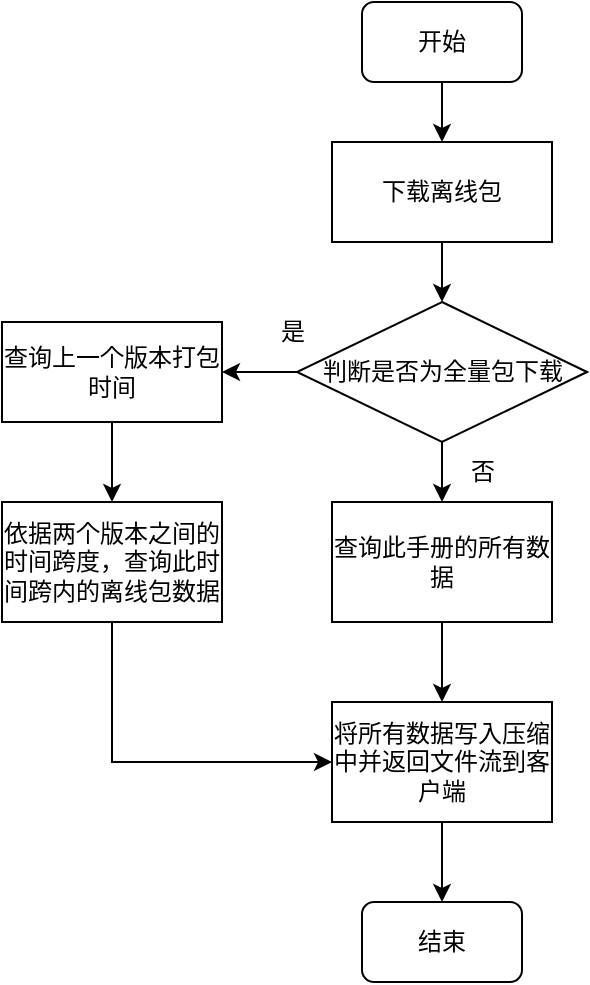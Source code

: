 <mxfile version="20.8.23" type="github">
  <diagram name="第 1 页" id="p6MhWNOn5XpagDBgtA7_">
    <mxGraphModel dx="875" dy="478" grid="1" gridSize="10" guides="1" tooltips="1" connect="1" arrows="1" fold="1" page="1" pageScale="1" pageWidth="827" pageHeight="1169" math="0" shadow="0">
      <root>
        <mxCell id="0" />
        <mxCell id="1" parent="0" />
        <mxCell id="IOFlgF2U16kbHjgSP1Hr-7" style="edgeStyle=orthogonalEdgeStyle;rounded=0;orthogonalLoop=1;jettySize=auto;html=1;" edge="1" parent="1" source="IOFlgF2U16kbHjgSP1Hr-2" target="IOFlgF2U16kbHjgSP1Hr-5">
          <mxGeometry relative="1" as="geometry" />
        </mxCell>
        <mxCell id="IOFlgF2U16kbHjgSP1Hr-2" value="下载离线包" style="rounded=0;whiteSpace=wrap;html=1;" vertex="1" parent="1">
          <mxGeometry x="185" y="140" width="110" height="50" as="geometry" />
        </mxCell>
        <mxCell id="IOFlgF2U16kbHjgSP1Hr-4" style="edgeStyle=orthogonalEdgeStyle;rounded=0;orthogonalLoop=1;jettySize=auto;html=1;entryX=0.5;entryY=0;entryDx=0;entryDy=0;" edge="1" parent="1" source="IOFlgF2U16kbHjgSP1Hr-3" target="IOFlgF2U16kbHjgSP1Hr-2">
          <mxGeometry relative="1" as="geometry" />
        </mxCell>
        <mxCell id="IOFlgF2U16kbHjgSP1Hr-3" value="开始" style="rounded=1;whiteSpace=wrap;html=1;" vertex="1" parent="1">
          <mxGeometry x="200" y="70" width="80" height="40" as="geometry" />
        </mxCell>
        <mxCell id="IOFlgF2U16kbHjgSP1Hr-9" style="edgeStyle=orthogonalEdgeStyle;rounded=0;orthogonalLoop=1;jettySize=auto;html=1;entryX=1;entryY=0.5;entryDx=0;entryDy=0;" edge="1" parent="1" source="IOFlgF2U16kbHjgSP1Hr-5" target="IOFlgF2U16kbHjgSP1Hr-8">
          <mxGeometry relative="1" as="geometry" />
        </mxCell>
        <mxCell id="IOFlgF2U16kbHjgSP1Hr-18" style="edgeStyle=orthogonalEdgeStyle;rounded=0;orthogonalLoop=1;jettySize=auto;html=1;entryX=0.5;entryY=0;entryDx=0;entryDy=0;" edge="1" parent="1" source="IOFlgF2U16kbHjgSP1Hr-5" target="IOFlgF2U16kbHjgSP1Hr-17">
          <mxGeometry relative="1" as="geometry" />
        </mxCell>
        <mxCell id="IOFlgF2U16kbHjgSP1Hr-5" value="判断是否为全量包下载" style="rhombus;whiteSpace=wrap;html=1;" vertex="1" parent="1">
          <mxGeometry x="167.5" y="220" width="145" height="70" as="geometry" />
        </mxCell>
        <mxCell id="IOFlgF2U16kbHjgSP1Hr-12" style="edgeStyle=orthogonalEdgeStyle;rounded=0;orthogonalLoop=1;jettySize=auto;html=1;entryX=0.5;entryY=0;entryDx=0;entryDy=0;" edge="1" parent="1" source="IOFlgF2U16kbHjgSP1Hr-8" target="IOFlgF2U16kbHjgSP1Hr-11">
          <mxGeometry relative="1" as="geometry" />
        </mxCell>
        <mxCell id="IOFlgF2U16kbHjgSP1Hr-8" value="查询上一个版本打包时间" style="rounded=0;whiteSpace=wrap;html=1;" vertex="1" parent="1">
          <mxGeometry x="20" y="230" width="110" height="50" as="geometry" />
        </mxCell>
        <mxCell id="IOFlgF2U16kbHjgSP1Hr-10" value="是" style="text;html=1;align=center;verticalAlign=middle;resizable=0;points=[];autosize=1;strokeColor=none;fillColor=none;" vertex="1" parent="1">
          <mxGeometry x="145" y="220" width="40" height="30" as="geometry" />
        </mxCell>
        <mxCell id="IOFlgF2U16kbHjgSP1Hr-14" style="edgeStyle=orthogonalEdgeStyle;rounded=0;orthogonalLoop=1;jettySize=auto;html=1;entryX=0;entryY=0.5;entryDx=0;entryDy=0;exitX=0.5;exitY=1;exitDx=0;exitDy=0;" edge="1" parent="1" source="IOFlgF2U16kbHjgSP1Hr-11" target="IOFlgF2U16kbHjgSP1Hr-13">
          <mxGeometry relative="1" as="geometry" />
        </mxCell>
        <mxCell id="IOFlgF2U16kbHjgSP1Hr-11" value="依据两个版本之间的时间跨度，查询此时间跨内的离线包数据" style="rounded=0;whiteSpace=wrap;html=1;" vertex="1" parent="1">
          <mxGeometry x="20" y="320" width="110" height="60" as="geometry" />
        </mxCell>
        <mxCell id="IOFlgF2U16kbHjgSP1Hr-21" style="edgeStyle=orthogonalEdgeStyle;rounded=0;orthogonalLoop=1;jettySize=auto;html=1;entryX=0.5;entryY=0;entryDx=0;entryDy=0;" edge="1" parent="1" source="IOFlgF2U16kbHjgSP1Hr-13" target="IOFlgF2U16kbHjgSP1Hr-15">
          <mxGeometry relative="1" as="geometry" />
        </mxCell>
        <mxCell id="IOFlgF2U16kbHjgSP1Hr-13" value="将所有数据写入压缩中并返回文件流到客户端" style="rounded=0;whiteSpace=wrap;html=1;" vertex="1" parent="1">
          <mxGeometry x="185" y="420" width="110" height="60" as="geometry" />
        </mxCell>
        <mxCell id="IOFlgF2U16kbHjgSP1Hr-15" value="结束" style="rounded=1;whiteSpace=wrap;html=1;" vertex="1" parent="1">
          <mxGeometry x="200" y="520" width="80" height="40" as="geometry" />
        </mxCell>
        <mxCell id="IOFlgF2U16kbHjgSP1Hr-20" style="edgeStyle=orthogonalEdgeStyle;rounded=0;orthogonalLoop=1;jettySize=auto;html=1;entryX=0.5;entryY=0;entryDx=0;entryDy=0;" edge="1" parent="1" source="IOFlgF2U16kbHjgSP1Hr-17" target="IOFlgF2U16kbHjgSP1Hr-13">
          <mxGeometry relative="1" as="geometry" />
        </mxCell>
        <mxCell id="IOFlgF2U16kbHjgSP1Hr-17" value="查询此手册的所有数据" style="rounded=0;whiteSpace=wrap;html=1;" vertex="1" parent="1">
          <mxGeometry x="185" y="320" width="110" height="60" as="geometry" />
        </mxCell>
        <mxCell id="IOFlgF2U16kbHjgSP1Hr-19" value="否" style="text;html=1;align=center;verticalAlign=middle;resizable=0;points=[];autosize=1;strokeColor=none;fillColor=none;" vertex="1" parent="1">
          <mxGeometry x="240" y="290" width="40" height="30" as="geometry" />
        </mxCell>
      </root>
    </mxGraphModel>
  </diagram>
</mxfile>
